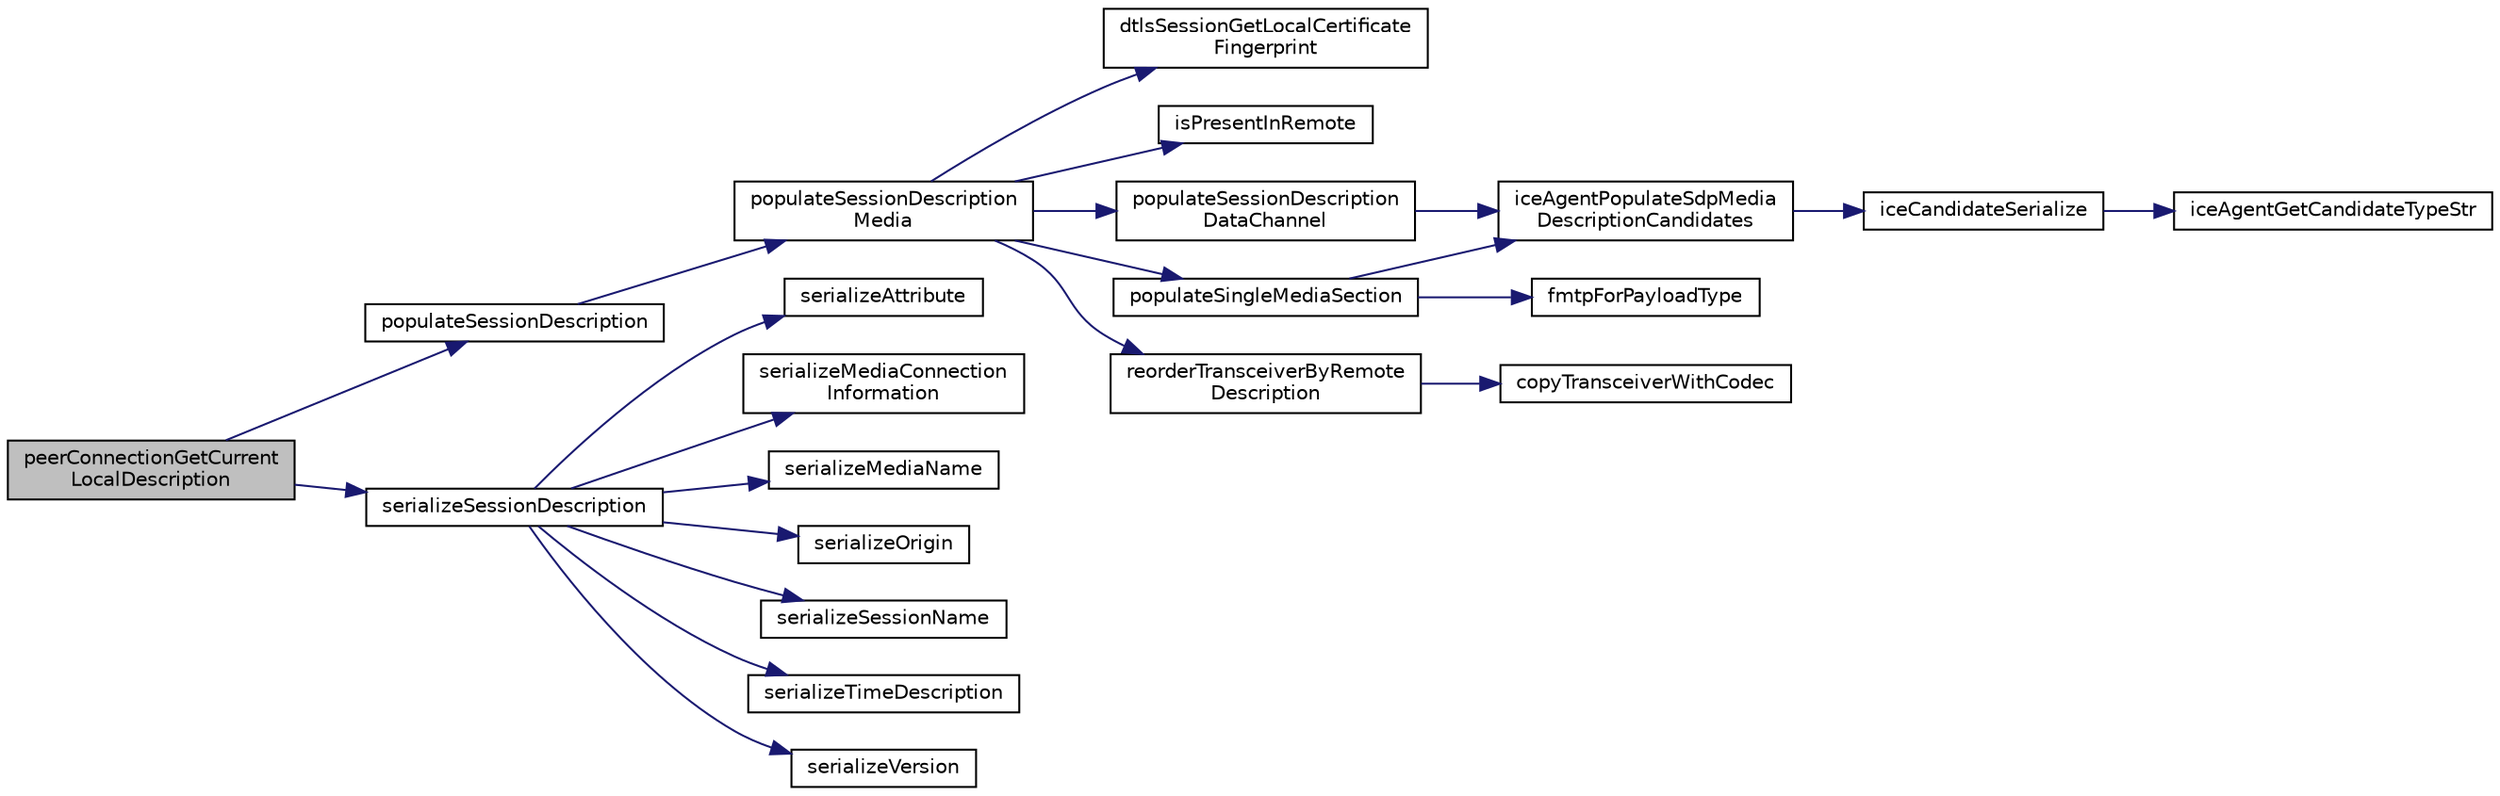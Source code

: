 digraph "peerConnectionGetCurrentLocalDescription"
{
 // LATEX_PDF_SIZE
  edge [fontname="Helvetica",fontsize="10",labelfontname="Helvetica",labelfontsize="10"];
  node [fontname="Helvetica",fontsize="10",shape=record];
  rankdir="LR";
  Node1 [label="peerConnectionGetCurrent\lLocalDescription",height=0.2,width=0.4,color="black", fillcolor="grey75", style="filled", fontcolor="black",tooltip=" "];
  Node1 -> Node2 [color="midnightblue",fontsize="10",style="solid",fontname="Helvetica"];
  Node2 [label="populateSessionDescription",height=0.2,width=0.4,color="black", fillcolor="white", style="filled",URL="$SessionDescription_8c.html#a61cd534b376d8c202cc37711aebd3640",tooltip=" "];
  Node2 -> Node3 [color="midnightblue",fontsize="10",style="solid",fontname="Helvetica"];
  Node3 [label="populateSessionDescription\lMedia",height=0.2,width=0.4,color="black", fillcolor="white", style="filled",URL="$SessionDescription_8c.html#a1f9d1d11409965815589bc2fdccb5168",tooltip=" "];
  Node3 -> Node4 [color="midnightblue",fontsize="10",style="solid",fontname="Helvetica"];
  Node4 [label="dtlsSessionGetLocalCertificate\lFingerprint",height=0.2,width=0.4,color="black", fillcolor="white", style="filled",URL="$Dtls_8h.html#a6496e3bbe9fbc063a59c1d19a1732e92",tooltip=" "];
  Node3 -> Node5 [color="midnightblue",fontsize="10",style="solid",fontname="Helvetica"];
  Node5 [label="isPresentInRemote",height=0.2,width=0.4,color="black", fillcolor="white", style="filled",URL="$SessionDescription_8c.html#a898075fcd147ac2e41ea84a3bdba0df6",tooltip=" "];
  Node3 -> Node6 [color="midnightblue",fontsize="10",style="solid",fontname="Helvetica"];
  Node6 [label="populateSessionDescription\lDataChannel",height=0.2,width=0.4,color="black", fillcolor="white", style="filled",URL="$SessionDescription_8c.html#a6d4a7bcbc9ce3f26093010f4b249d2f0",tooltip=" "];
  Node6 -> Node7 [color="midnightblue",fontsize="10",style="solid",fontname="Helvetica"];
  Node7 [label="iceAgentPopulateSdpMedia\lDescriptionCandidates",height=0.2,width=0.4,color="black", fillcolor="white", style="filled",URL="$IceAgent_8c.html#a6288421972b3666ba5a64fd91441dadb",tooltip=" "];
  Node7 -> Node8 [color="midnightblue",fontsize="10",style="solid",fontname="Helvetica"];
  Node8 [label="iceCandidateSerialize",height=0.2,width=0.4,color="black", fillcolor="white", style="filled",URL="$IceAgent_8c.html#a8c504c09cfea8efaf7869b8de9ec558c",tooltip=" "];
  Node8 -> Node9 [color="midnightblue",fontsize="10",style="solid",fontname="Helvetica"];
  Node9 [label="iceAgentGetCandidateTypeStr",height=0.2,width=0.4,color="black", fillcolor="white", style="filled",URL="$IceAgent_8c.html#a58c93902e850d579024bde109e85ab8b",tooltip=" "];
  Node3 -> Node10 [color="midnightblue",fontsize="10",style="solid",fontname="Helvetica"];
  Node10 [label="populateSingleMediaSection",height=0.2,width=0.4,color="black", fillcolor="white", style="filled",URL="$SessionDescription_8c.html#a9c998f5f03d61975f44eee8599cf6ab6",tooltip=" "];
  Node10 -> Node11 [color="midnightblue",fontsize="10",style="solid",fontname="Helvetica"];
  Node11 [label="fmtpForPayloadType",height=0.2,width=0.4,color="black", fillcolor="white", style="filled",URL="$SessionDescription_8c.html#ae0d3753b41afc5f9a6f4c2aa4af3b4d8",tooltip=" "];
  Node10 -> Node7 [color="midnightblue",fontsize="10",style="solid",fontname="Helvetica"];
  Node3 -> Node12 [color="midnightblue",fontsize="10",style="solid",fontname="Helvetica"];
  Node12 [label="reorderTransceiverByRemote\lDescription",height=0.2,width=0.4,color="black", fillcolor="white", style="filled",URL="$SessionDescription_8c.html#a937200a064981dd749ddba9fe6866313",tooltip=" "];
  Node12 -> Node13 [color="midnightblue",fontsize="10",style="solid",fontname="Helvetica"];
  Node13 [label="copyTransceiverWithCodec",height=0.2,width=0.4,color="black", fillcolor="white", style="filled",URL="$SessionDescription_8c.html#a397493f9492717b3d2f747bf0a80b630",tooltip=" "];
  Node1 -> Node14 [color="midnightblue",fontsize="10",style="solid",fontname="Helvetica"];
  Node14 [label="serializeSessionDescription",height=0.2,width=0.4,color="black", fillcolor="white", style="filled",URL="$Sdp_8h.html#a1e5c0750dbf14d9f67ad7ee68c417ac4",tooltip=" "];
  Node14 -> Node15 [color="midnightblue",fontsize="10",style="solid",fontname="Helvetica"];
  Node15 [label="serializeAttribute",height=0.2,width=0.4,color="black", fillcolor="white", style="filled",URL="$Serialize_8c.html#afa5128b447f8dfb2d9bf224d9d720db4",tooltip=" "];
  Node14 -> Node16 [color="midnightblue",fontsize="10",style="solid",fontname="Helvetica"];
  Node16 [label="serializeMediaConnection\lInformation",height=0.2,width=0.4,color="black", fillcolor="white", style="filled",URL="$Serialize_8c.html#a96dd428f998a5119c4c210ddf6e06810",tooltip=" "];
  Node14 -> Node17 [color="midnightblue",fontsize="10",style="solid",fontname="Helvetica"];
  Node17 [label="serializeMediaName",height=0.2,width=0.4,color="black", fillcolor="white", style="filled",URL="$Serialize_8c.html#ac0699e6126a01fe054413d26b9348343",tooltip=" "];
  Node14 -> Node18 [color="midnightblue",fontsize="10",style="solid",fontname="Helvetica"];
  Node18 [label="serializeOrigin",height=0.2,width=0.4,color="black", fillcolor="white", style="filled",URL="$Serialize_8c.html#acd10030eccbfc928aa360fc45f69c47c",tooltip=" "];
  Node14 -> Node19 [color="midnightblue",fontsize="10",style="solid",fontname="Helvetica"];
  Node19 [label="serializeSessionName",height=0.2,width=0.4,color="black", fillcolor="white", style="filled",URL="$Serialize_8c.html#a5ba4149920c4aa1834e1eb78987b4320",tooltip=" "];
  Node14 -> Node20 [color="midnightblue",fontsize="10",style="solid",fontname="Helvetica"];
  Node20 [label="serializeTimeDescription",height=0.2,width=0.4,color="black", fillcolor="white", style="filled",URL="$Serialize_8c.html#a16b10a96a9a84967e5aa8133c65ec33e",tooltip=" "];
  Node14 -> Node21 [color="midnightblue",fontsize="10",style="solid",fontname="Helvetica"];
  Node21 [label="serializeVersion",height=0.2,width=0.4,color="black", fillcolor="white", style="filled",URL="$Serialize_8c.html#a864e3e307a205326f3cd134c7492f35f",tooltip=" "];
}
